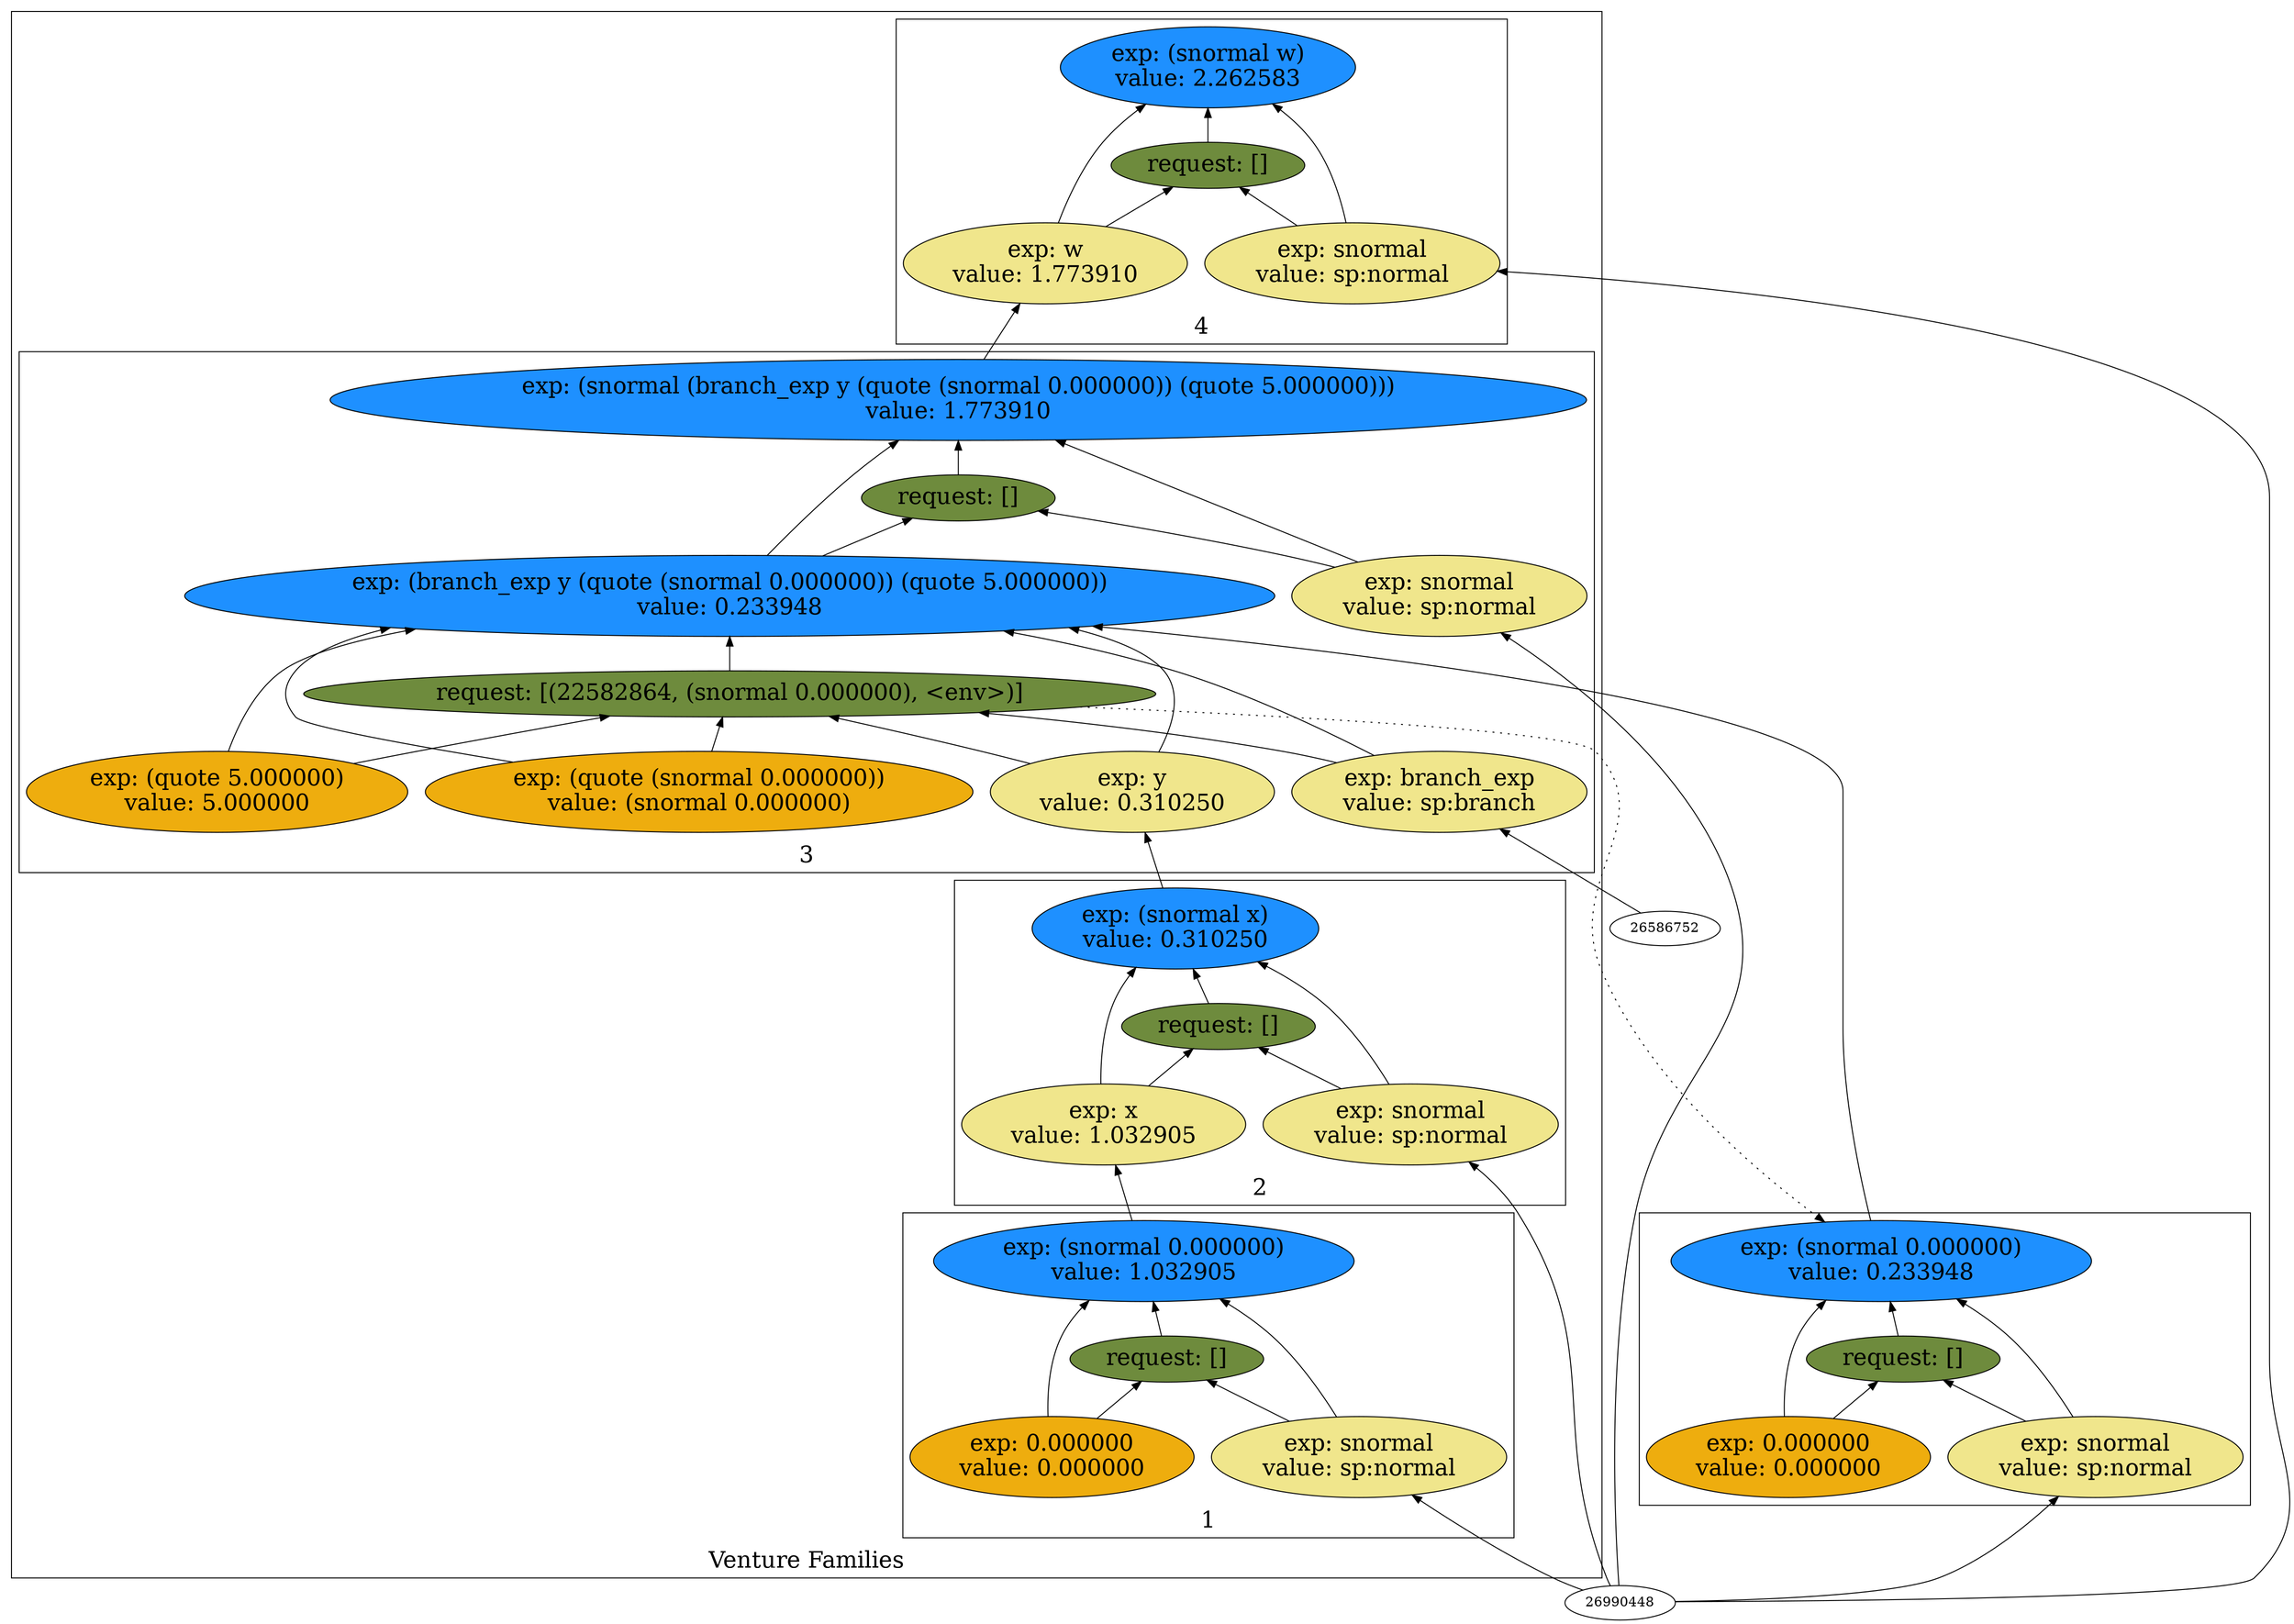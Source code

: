 digraph {
rankdir=BT
fontsize=24
subgraph cluster1 {
label="Venture Families"
subgraph cluster2 {
label="1"
"21616208"["fillcolor"="dodgerblue" "fontsize"="24" "label"="exp: (snormal 0.000000)\nvalue: 1.032905" "shape"="ellipse" "style"="filled" ]
"20391696"["fillcolor"="darkolivegreen4" "fontsize"="24" "label"="request: []" "shape"="ellipse" "style"="filled" ]
"19076864"["fillcolor"="khaki" "fontsize"="24" "label"="exp: snormal\nvalue: sp:normal" "shape"="ellipse" "style"="filled" ]
"28719440"["fillcolor"="darkgoldenrod2" "fontsize"="24" "label"="exp: 0.000000\nvalue: 0.000000" "shape"="ellipse" "style"="filled" ]
}

subgraph cluster3 {
label="2"
"23610064"["fillcolor"="dodgerblue" "fontsize"="24" "label"="exp: (snormal x)\nvalue: 0.310250" "shape"="ellipse" "style"="filled" ]
"24940288"["fillcolor"="darkolivegreen4" "fontsize"="24" "label"="request: []" "shape"="ellipse" "style"="filled" ]
"25014224"["fillcolor"="khaki" "fontsize"="24" "label"="exp: snormal\nvalue: sp:normal" "shape"="ellipse" "style"="filled" ]
"24988336"["fillcolor"="khaki" "fontsize"="24" "label"="exp: x\nvalue: 1.032905" "shape"="ellipse" "style"="filled" ]
}

subgraph cluster4 {
label="3"
"23304768"["fillcolor"="dodgerblue" "fontsize"="24" "label"="exp: (snormal (branch_exp y (quote (snormal 0.000000)) (quote 5.000000)))\nvalue: 1.773910" "shape"="ellipse" "style"="filled" ]
"24625888"["fillcolor"="darkolivegreen4" "fontsize"="24" "label"="request: []" "shape"="ellipse" "style"="filled" ]
"23710592"["fillcolor"="khaki" "fontsize"="24" "label"="exp: snormal\nvalue: sp:normal" "shape"="ellipse" "style"="filled" ]
"24939776"["fillcolor"="dodgerblue" "fontsize"="24" "label"="exp: (branch_exp y (quote (snormal 0.000000)) (quote 5.000000))\nvalue: 0.233948" "shape"="ellipse" "style"="filled" ]
"22582864"["fillcolor"="darkolivegreen4" "fontsize"="24" "label"="request: [(22582864, (snormal 0.000000), <env>)]" "shape"="ellipse" "style"="filled" ]
"21801008"["fillcolor"="khaki" "fontsize"="24" "label"="exp: branch_exp\nvalue: sp:branch" "shape"="ellipse" "style"="filled" ]
"21571136"["fillcolor"="khaki" "fontsize"="24" "label"="exp: y\nvalue: 0.310250" "shape"="ellipse" "style"="filled" ]
"22579328"["fillcolor"="darkgoldenrod2" "fontsize"="24" "label"="exp: (quote (snormal 0.000000))\nvalue: (snormal 0.000000)" "shape"="ellipse" "style"="filled" ]
"22672608"["fillcolor"="darkgoldenrod2" "fontsize"="24" "label"="exp: (quote 5.000000)\nvalue: 5.000000" "shape"="ellipse" "style"="filled" ]
}

subgraph cluster5 {
label="4"
"26590768"["fillcolor"="dodgerblue" "fontsize"="24" "label"="exp: (snormal w)\nvalue: 2.262583" "shape"="ellipse" "style"="filled" ]
"21600256"["fillcolor"="darkolivegreen4" "fontsize"="24" "label"="request: []" "shape"="ellipse" "style"="filled" ]
"24603856"["fillcolor"="khaki" "fontsize"="24" "label"="exp: snormal\nvalue: sp:normal" "shape"="ellipse" "style"="filled" ]
"21586576"["fillcolor"="khaki" "fontsize"="24" "label"="exp: w\nvalue: 1.773910" "shape"="ellipse" "style"="filled" ]
}

}

subgraph cluster6 {
label=""
"21574256"["fillcolor"="dodgerblue" "fontsize"="24" "label"="exp: (snormal 0.000000)\nvalue: 0.233948" "shape"="ellipse" "style"="filled" ]
"21608528"["fillcolor"="darkolivegreen4" "fontsize"="24" "label"="request: []" "shape"="ellipse" "style"="filled" ]
"21564608"["fillcolor"="khaki" "fontsize"="24" "label"="exp: snormal\nvalue: sp:normal" "shape"="ellipse" "style"="filled" ]
"27074384"["fillcolor"="darkgoldenrod2" "fontsize"="24" "label"="exp: 0.000000\nvalue: 0.000000" "shape"="ellipse" "style"="filled" ]
}

"21564608" -> "21574256"["arrowhead"="normal" "color"="black" "constraint"="true" "style"="solid" ]
"21564608" -> "21608528"["arrowhead"="normal" "color"="black" "constraint"="true" "style"="solid" ]
"26990448" -> "21564608"["arrowhead"="normal" "color"="black" "constraint"="true" "style"="solid" ]
"27074384" -> "21574256"["arrowhead"="normal" "color"="black" "constraint"="true" "style"="solid" ]
"27074384" -> "21608528"["arrowhead"="normal" "color"="black" "constraint"="true" "style"="solid" ]
"21608528" -> "21574256"["arrowhead"="normal" "color"="black" "constraint"="true" "style"="solid" ]
"19076864" -> "21616208"["arrowhead"="normal" "color"="black" "constraint"="true" "style"="solid" ]
"19076864" -> "20391696"["arrowhead"="normal" "color"="black" "constraint"="true" "style"="solid" ]
"26990448" -> "19076864"["arrowhead"="normal" "color"="black" "constraint"="true" "style"="solid" ]
"28719440" -> "21616208"["arrowhead"="normal" "color"="black" "constraint"="true" "style"="solid" ]
"28719440" -> "20391696"["arrowhead"="normal" "color"="black" "constraint"="true" "style"="solid" ]
"20391696" -> "21616208"["arrowhead"="normal" "color"="black" "constraint"="true" "style"="solid" ]
"23710592" -> "23304768"["arrowhead"="normal" "color"="black" "constraint"="true" "style"="solid" ]
"23710592" -> "24625888"["arrowhead"="normal" "color"="black" "constraint"="true" "style"="solid" ]
"26990448" -> "23710592"["arrowhead"="normal" "color"="black" "constraint"="true" "style"="solid" ]
"24939776" -> "23304768"["arrowhead"="normal" "color"="black" "constraint"="true" "style"="solid" ]
"24939776" -> "24625888"["arrowhead"="normal" "color"="black" "constraint"="true" "style"="solid" ]
"21801008" -> "24939776"["arrowhead"="normal" "color"="black" "constraint"="true" "style"="solid" ]
"21801008" -> "22582864"["arrowhead"="normal" "color"="black" "constraint"="true" "style"="solid" ]
"26586752" -> "21801008"["arrowhead"="normal" "color"="black" "constraint"="true" "style"="solid" ]
"21571136" -> "24939776"["arrowhead"="normal" "color"="black" "constraint"="true" "style"="solid" ]
"21571136" -> "22582864"["arrowhead"="normal" "color"="black" "constraint"="true" "style"="solid" ]
"23610064" -> "21571136"["arrowhead"="normal" "color"="black" "constraint"="true" "style"="solid" ]
"22579328" -> "24939776"["arrowhead"="normal" "color"="black" "constraint"="true" "style"="solid" ]
"22579328" -> "22582864"["arrowhead"="normal" "color"="black" "constraint"="true" "style"="solid" ]
"22672608" -> "24939776"["arrowhead"="normal" "color"="black" "constraint"="true" "style"="solid" ]
"22672608" -> "22582864"["arrowhead"="normal" "color"="black" "constraint"="true" "style"="solid" ]
"22582864" -> "24939776"["arrowhead"="normal" "color"="black" "constraint"="true" "style"="solid" ]
"21574256" -> "24939776"["arrowhead"="normal" "color"="black" "constraint"="true" "style"="solid" ]
"22582864" -> "21574256"["arrowhead"="normal" "color"="black" "constraint"="false" "style"="dotted" ]
"24625888" -> "23304768"["arrowhead"="normal" "color"="black" "constraint"="true" "style"="solid" ]
"25014224" -> "23610064"["arrowhead"="normal" "color"="black" "constraint"="true" "style"="solid" ]
"25014224" -> "24940288"["arrowhead"="normal" "color"="black" "constraint"="true" "style"="solid" ]
"26990448" -> "25014224"["arrowhead"="normal" "color"="black" "constraint"="true" "style"="solid" ]
"24988336" -> "23610064"["arrowhead"="normal" "color"="black" "constraint"="true" "style"="solid" ]
"24988336" -> "24940288"["arrowhead"="normal" "color"="black" "constraint"="true" "style"="solid" ]
"21616208" -> "24988336"["arrowhead"="normal" "color"="black" "constraint"="true" "style"="solid" ]
"24940288" -> "23610064"["arrowhead"="normal" "color"="black" "constraint"="true" "style"="solid" ]
"24603856" -> "26590768"["arrowhead"="normal" "color"="black" "constraint"="true" "style"="solid" ]
"24603856" -> "21600256"["arrowhead"="normal" "color"="black" "constraint"="true" "style"="solid" ]
"26990448" -> "24603856"["arrowhead"="normal" "color"="black" "constraint"="true" "style"="solid" ]
"21586576" -> "26590768"["arrowhead"="normal" "color"="black" "constraint"="true" "style"="solid" ]
"21586576" -> "21600256"["arrowhead"="normal" "color"="black" "constraint"="true" "style"="solid" ]
"23304768" -> "21586576"["arrowhead"="normal" "color"="black" "constraint"="true" "style"="solid" ]
"21600256" -> "26590768"["arrowhead"="normal" "color"="black" "constraint"="true" "style"="solid" ]

}